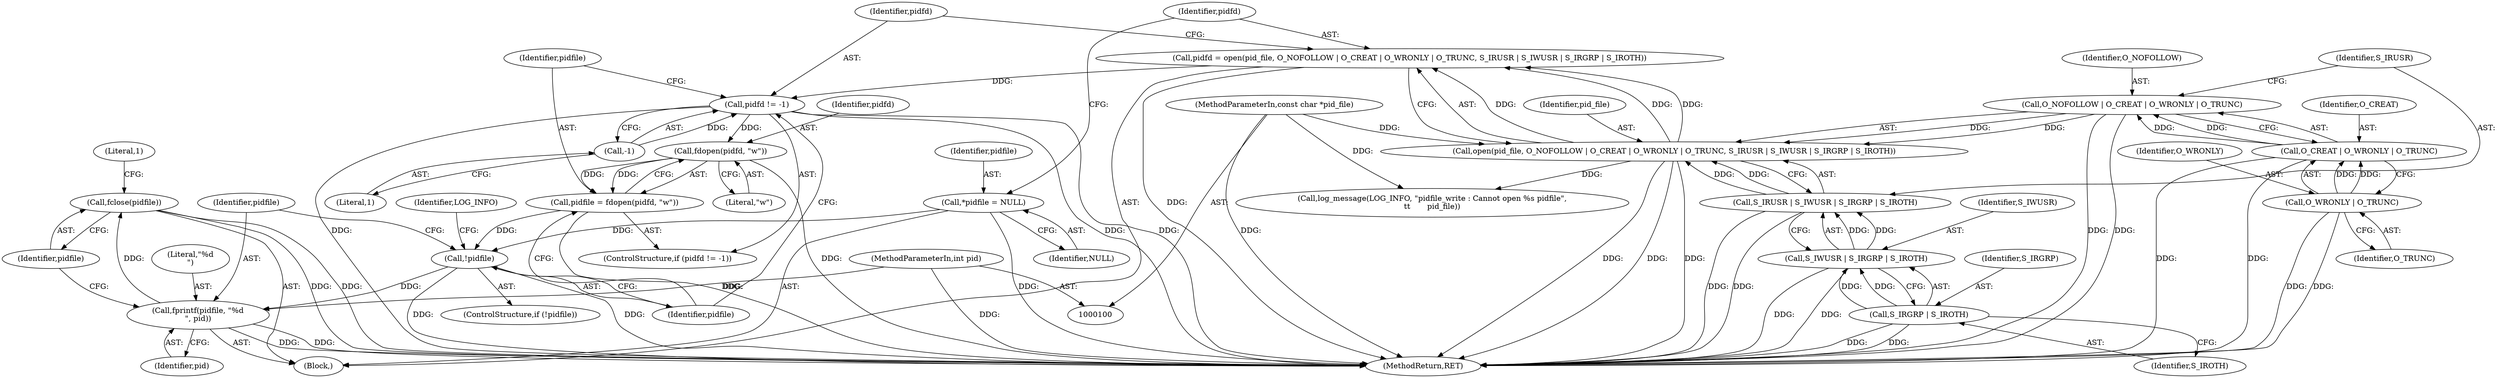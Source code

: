 digraph "0_keepalived_04f2d32871bb3b11d7dc024039952f2fe2750306_0@API" {
"1000151" [label="(Call,fclose(pidfile))"];
"1000147" [label="(Call,fprintf(pidfile, \"%d\n\", pid))"];
"1000138" [label="(Call,!pidfile)"];
"1000132" [label="(Call,pidfile = fdopen(pidfd, \"w\"))"];
"1000134" [label="(Call,fdopen(pidfd, \"w\"))"];
"1000128" [label="(Call,pidfd != -1)"];
"1000109" [label="(Call,pidfd = open(pid_file, O_NOFOLLOW | O_CREAT | O_WRONLY | O_TRUNC, S_IRUSR | S_IWUSR | S_IRGRP | S_IROTH))"];
"1000111" [label="(Call,open(pid_file, O_NOFOLLOW | O_CREAT | O_WRONLY | O_TRUNC, S_IRUSR | S_IWUSR | S_IRGRP | S_IROTH))"];
"1000101" [label="(MethodParameterIn,const char *pid_file)"];
"1000113" [label="(Call,O_NOFOLLOW | O_CREAT | O_WRONLY | O_TRUNC)"];
"1000115" [label="(Call,O_CREAT | O_WRONLY | O_TRUNC)"];
"1000117" [label="(Call,O_WRONLY | O_TRUNC)"];
"1000120" [label="(Call,S_IRUSR | S_IWUSR | S_IRGRP | S_IROTH)"];
"1000122" [label="(Call,S_IWUSR | S_IRGRP | S_IROTH)"];
"1000124" [label="(Call,S_IRGRP | S_IROTH)"];
"1000130" [label="(Call,-1)"];
"1000105" [label="(Call,*pidfile = NULL)"];
"1000102" [label="(MethodParameterIn,int pid)"];
"1000147" [label="(Call,fprintf(pidfile, \"%d\n\", pid))"];
"1000136" [label="(Literal,\"w\")"];
"1000109" [label="(Call,pidfd = open(pid_file, O_NOFOLLOW | O_CREAT | O_WRONLY | O_TRUNC, S_IRUSR | S_IWUSR | S_IRGRP | S_IROTH))"];
"1000155" [label="(MethodReturn,RET)"];
"1000142" [label="(Identifier,LOG_INFO)"];
"1000120" [label="(Call,S_IRUSR | S_IWUSR | S_IRGRP | S_IROTH)"];
"1000103" [label="(Block,)"];
"1000127" [label="(ControlStructure,if (pidfd != -1))"];
"1000123" [label="(Identifier,S_IWUSR)"];
"1000105" [label="(Call,*pidfile = NULL)"];
"1000134" [label="(Call,fdopen(pidfd, \"w\"))"];
"1000130" [label="(Call,-1)"];
"1000137" [label="(ControlStructure,if (!pidfile))"];
"1000111" [label="(Call,open(pid_file, O_NOFOLLOW | O_CREAT | O_WRONLY | O_TRUNC, S_IRUSR | S_IWUSR | S_IRGRP | S_IROTH))"];
"1000149" [label="(Literal,\"%d\n\")"];
"1000151" [label="(Call,fclose(pidfile))"];
"1000138" [label="(Call,!pidfile)"];
"1000133" [label="(Identifier,pidfile)"];
"1000148" [label="(Identifier,pidfile)"];
"1000126" [label="(Identifier,S_IROTH)"];
"1000101" [label="(MethodParameterIn,const char *pid_file)"];
"1000116" [label="(Identifier,O_CREAT)"];
"1000131" [label="(Literal,1)"];
"1000132" [label="(Call,pidfile = fdopen(pidfd, \"w\"))"];
"1000125" [label="(Identifier,S_IRGRP)"];
"1000102" [label="(MethodParameterIn,int pid)"];
"1000129" [label="(Identifier,pidfd)"];
"1000106" [label="(Identifier,pidfile)"];
"1000150" [label="(Identifier,pid)"];
"1000135" [label="(Identifier,pidfd)"];
"1000139" [label="(Identifier,pidfile)"];
"1000112" [label="(Identifier,pid_file)"];
"1000119" [label="(Identifier,O_TRUNC)"];
"1000124" [label="(Call,S_IRGRP | S_IROTH)"];
"1000107" [label="(Identifier,NULL)"];
"1000128" [label="(Call,pidfd != -1)"];
"1000110" [label="(Identifier,pidfd)"];
"1000113" [label="(Call,O_NOFOLLOW | O_CREAT | O_WRONLY | O_TRUNC)"];
"1000115" [label="(Call,O_CREAT | O_WRONLY | O_TRUNC)"];
"1000117" [label="(Call,O_WRONLY | O_TRUNC)"];
"1000122" [label="(Call,S_IWUSR | S_IRGRP | S_IROTH)"];
"1000121" [label="(Identifier,S_IRUSR)"];
"1000154" [label="(Literal,1)"];
"1000141" [label="(Call,log_message(LOG_INFO, \"pidfile_write : Cannot open %s pidfile\",\n\t\t       pid_file))"];
"1000152" [label="(Identifier,pidfile)"];
"1000114" [label="(Identifier,O_NOFOLLOW)"];
"1000118" [label="(Identifier,O_WRONLY)"];
"1000151" -> "1000103"  [label="AST: "];
"1000151" -> "1000152"  [label="CFG: "];
"1000152" -> "1000151"  [label="AST: "];
"1000154" -> "1000151"  [label="CFG: "];
"1000151" -> "1000155"  [label="DDG: "];
"1000151" -> "1000155"  [label="DDG: "];
"1000147" -> "1000151"  [label="DDG: "];
"1000147" -> "1000103"  [label="AST: "];
"1000147" -> "1000150"  [label="CFG: "];
"1000148" -> "1000147"  [label="AST: "];
"1000149" -> "1000147"  [label="AST: "];
"1000150" -> "1000147"  [label="AST: "];
"1000152" -> "1000147"  [label="CFG: "];
"1000147" -> "1000155"  [label="DDG: "];
"1000147" -> "1000155"  [label="DDG: "];
"1000138" -> "1000147"  [label="DDG: "];
"1000102" -> "1000147"  [label="DDG: "];
"1000138" -> "1000137"  [label="AST: "];
"1000138" -> "1000139"  [label="CFG: "];
"1000139" -> "1000138"  [label="AST: "];
"1000142" -> "1000138"  [label="CFG: "];
"1000148" -> "1000138"  [label="CFG: "];
"1000138" -> "1000155"  [label="DDG: "];
"1000138" -> "1000155"  [label="DDG: "];
"1000132" -> "1000138"  [label="DDG: "];
"1000105" -> "1000138"  [label="DDG: "];
"1000132" -> "1000127"  [label="AST: "];
"1000132" -> "1000134"  [label="CFG: "];
"1000133" -> "1000132"  [label="AST: "];
"1000134" -> "1000132"  [label="AST: "];
"1000139" -> "1000132"  [label="CFG: "];
"1000132" -> "1000155"  [label="DDG: "];
"1000134" -> "1000132"  [label="DDG: "];
"1000134" -> "1000132"  [label="DDG: "];
"1000134" -> "1000136"  [label="CFG: "];
"1000135" -> "1000134"  [label="AST: "];
"1000136" -> "1000134"  [label="AST: "];
"1000134" -> "1000155"  [label="DDG: "];
"1000128" -> "1000134"  [label="DDG: "];
"1000128" -> "1000127"  [label="AST: "];
"1000128" -> "1000130"  [label="CFG: "];
"1000129" -> "1000128"  [label="AST: "];
"1000130" -> "1000128"  [label="AST: "];
"1000133" -> "1000128"  [label="CFG: "];
"1000139" -> "1000128"  [label="CFG: "];
"1000128" -> "1000155"  [label="DDG: "];
"1000128" -> "1000155"  [label="DDG: "];
"1000128" -> "1000155"  [label="DDG: "];
"1000109" -> "1000128"  [label="DDG: "];
"1000130" -> "1000128"  [label="DDG: "];
"1000109" -> "1000103"  [label="AST: "];
"1000109" -> "1000111"  [label="CFG: "];
"1000110" -> "1000109"  [label="AST: "];
"1000111" -> "1000109"  [label="AST: "];
"1000129" -> "1000109"  [label="CFG: "];
"1000109" -> "1000155"  [label="DDG: "];
"1000111" -> "1000109"  [label="DDG: "];
"1000111" -> "1000109"  [label="DDG: "];
"1000111" -> "1000109"  [label="DDG: "];
"1000111" -> "1000120"  [label="CFG: "];
"1000112" -> "1000111"  [label="AST: "];
"1000113" -> "1000111"  [label="AST: "];
"1000120" -> "1000111"  [label="AST: "];
"1000111" -> "1000155"  [label="DDG: "];
"1000111" -> "1000155"  [label="DDG: "];
"1000111" -> "1000155"  [label="DDG: "];
"1000101" -> "1000111"  [label="DDG: "];
"1000113" -> "1000111"  [label="DDG: "];
"1000113" -> "1000111"  [label="DDG: "];
"1000120" -> "1000111"  [label="DDG: "];
"1000120" -> "1000111"  [label="DDG: "];
"1000111" -> "1000141"  [label="DDG: "];
"1000101" -> "1000100"  [label="AST: "];
"1000101" -> "1000155"  [label="DDG: "];
"1000101" -> "1000141"  [label="DDG: "];
"1000113" -> "1000115"  [label="CFG: "];
"1000114" -> "1000113"  [label="AST: "];
"1000115" -> "1000113"  [label="AST: "];
"1000121" -> "1000113"  [label="CFG: "];
"1000113" -> "1000155"  [label="DDG: "];
"1000113" -> "1000155"  [label="DDG: "];
"1000115" -> "1000113"  [label="DDG: "];
"1000115" -> "1000113"  [label="DDG: "];
"1000115" -> "1000117"  [label="CFG: "];
"1000116" -> "1000115"  [label="AST: "];
"1000117" -> "1000115"  [label="AST: "];
"1000115" -> "1000155"  [label="DDG: "];
"1000115" -> "1000155"  [label="DDG: "];
"1000117" -> "1000115"  [label="DDG: "];
"1000117" -> "1000115"  [label="DDG: "];
"1000117" -> "1000119"  [label="CFG: "];
"1000118" -> "1000117"  [label="AST: "];
"1000119" -> "1000117"  [label="AST: "];
"1000117" -> "1000155"  [label="DDG: "];
"1000117" -> "1000155"  [label="DDG: "];
"1000120" -> "1000122"  [label="CFG: "];
"1000121" -> "1000120"  [label="AST: "];
"1000122" -> "1000120"  [label="AST: "];
"1000120" -> "1000155"  [label="DDG: "];
"1000120" -> "1000155"  [label="DDG: "];
"1000122" -> "1000120"  [label="DDG: "];
"1000122" -> "1000120"  [label="DDG: "];
"1000122" -> "1000124"  [label="CFG: "];
"1000123" -> "1000122"  [label="AST: "];
"1000124" -> "1000122"  [label="AST: "];
"1000122" -> "1000155"  [label="DDG: "];
"1000122" -> "1000155"  [label="DDG: "];
"1000124" -> "1000122"  [label="DDG: "];
"1000124" -> "1000122"  [label="DDG: "];
"1000124" -> "1000126"  [label="CFG: "];
"1000125" -> "1000124"  [label="AST: "];
"1000126" -> "1000124"  [label="AST: "];
"1000124" -> "1000155"  [label="DDG: "];
"1000124" -> "1000155"  [label="DDG: "];
"1000130" -> "1000131"  [label="CFG: "];
"1000131" -> "1000130"  [label="AST: "];
"1000105" -> "1000103"  [label="AST: "];
"1000105" -> "1000107"  [label="CFG: "];
"1000106" -> "1000105"  [label="AST: "];
"1000107" -> "1000105"  [label="AST: "];
"1000110" -> "1000105"  [label="CFG: "];
"1000105" -> "1000155"  [label="DDG: "];
"1000102" -> "1000100"  [label="AST: "];
"1000102" -> "1000155"  [label="DDG: "];
}
